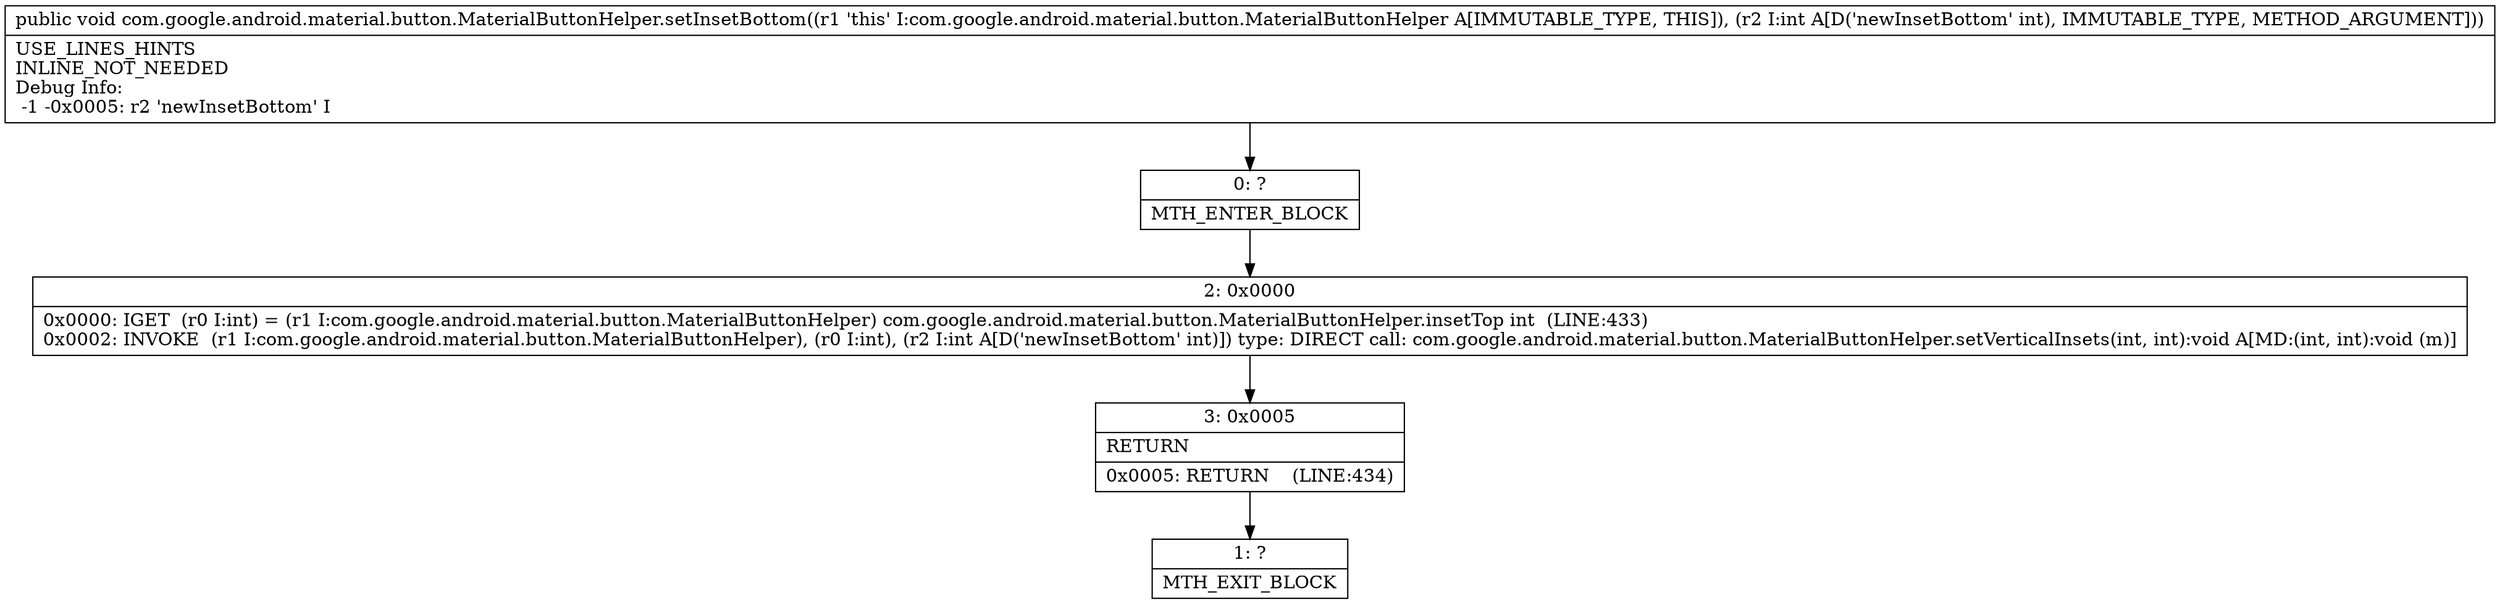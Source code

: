 digraph "CFG forcom.google.android.material.button.MaterialButtonHelper.setInsetBottom(I)V" {
Node_0 [shape=record,label="{0\:\ ?|MTH_ENTER_BLOCK\l}"];
Node_2 [shape=record,label="{2\:\ 0x0000|0x0000: IGET  (r0 I:int) = (r1 I:com.google.android.material.button.MaterialButtonHelper) com.google.android.material.button.MaterialButtonHelper.insetTop int  (LINE:433)\l0x0002: INVOKE  (r1 I:com.google.android.material.button.MaterialButtonHelper), (r0 I:int), (r2 I:int A[D('newInsetBottom' int)]) type: DIRECT call: com.google.android.material.button.MaterialButtonHelper.setVerticalInsets(int, int):void A[MD:(int, int):void (m)]\l}"];
Node_3 [shape=record,label="{3\:\ 0x0005|RETURN\l|0x0005: RETURN    (LINE:434)\l}"];
Node_1 [shape=record,label="{1\:\ ?|MTH_EXIT_BLOCK\l}"];
MethodNode[shape=record,label="{public void com.google.android.material.button.MaterialButtonHelper.setInsetBottom((r1 'this' I:com.google.android.material.button.MaterialButtonHelper A[IMMUTABLE_TYPE, THIS]), (r2 I:int A[D('newInsetBottom' int), IMMUTABLE_TYPE, METHOD_ARGUMENT]))  | USE_LINES_HINTS\lINLINE_NOT_NEEDED\lDebug Info:\l  \-1 \-0x0005: r2 'newInsetBottom' I\l}"];
MethodNode -> Node_0;Node_0 -> Node_2;
Node_2 -> Node_3;
Node_3 -> Node_1;
}

